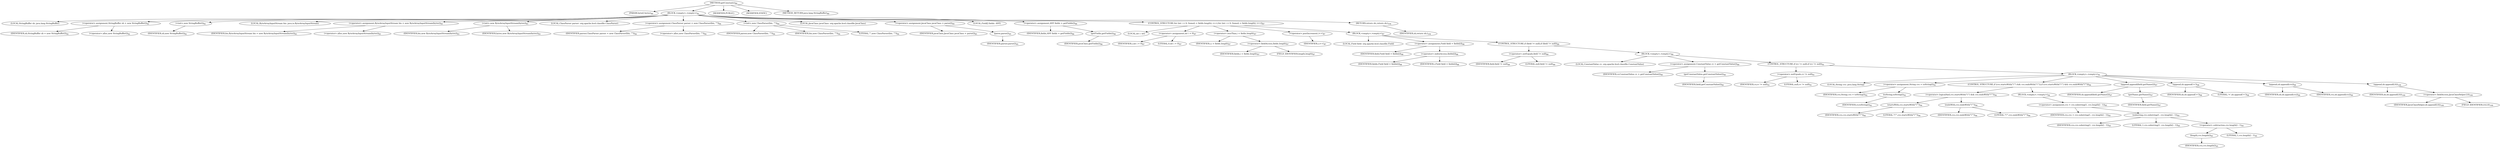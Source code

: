 digraph "getConstants" {  
"26" [label = <(METHOD,getConstants)<SUB>80</SUB>> ]
"27" [label = <(PARAM,byte[] bytes)<SUB>80</SUB>> ]
"28" [label = <(BLOCK,&lt;empty&gt;,&lt;empty&gt;)<SUB>81</SUB>> ]
"4" [label = <(LOCAL,StringBuffer sb: java.lang.StringBuffer)> ]
"29" [label = <(&lt;operator&gt;.assignment,StringBuffer sb = new StringBuffer())<SUB>82</SUB>> ]
"30" [label = <(IDENTIFIER,sb,StringBuffer sb = new StringBuffer())<SUB>82</SUB>> ]
"31" [label = <(&lt;operator&gt;.alloc,new StringBuffer())<SUB>82</SUB>> ]
"32" [label = <(&lt;init&gt;,new StringBuffer())<SUB>82</SUB>> ]
"3" [label = <(IDENTIFIER,sb,new StringBuffer())<SUB>82</SUB>> ]
"6" [label = <(LOCAL,ByteArrayInputStream bis: java.io.ByteArrayInputStream)> ]
"33" [label = <(&lt;operator&gt;.assignment,ByteArrayInputStream bis = new ByteArrayInputStream(bytes))<SUB>83</SUB>> ]
"34" [label = <(IDENTIFIER,bis,ByteArrayInputStream bis = new ByteArrayInputStream(bytes))<SUB>83</SUB>> ]
"35" [label = <(&lt;operator&gt;.alloc,new ByteArrayInputStream(bytes))<SUB>83</SUB>> ]
"36" [label = <(&lt;init&gt;,new ByteArrayInputStream(bytes))<SUB>83</SUB>> ]
"5" [label = <(IDENTIFIER,bis,new ByteArrayInputStream(bytes))<SUB>83</SUB>> ]
"37" [label = <(IDENTIFIER,bytes,new ByteArrayInputStream(bytes))<SUB>83</SUB>> ]
"8" [label = <(LOCAL,ClassParser parser: org.apache.bcel.classfile.ClassParser)> ]
"38" [label = <(&lt;operator&gt;.assignment,ClassParser parser = new ClassParser(bis, &quot;&quot;))<SUB>84</SUB>> ]
"39" [label = <(IDENTIFIER,parser,ClassParser parser = new ClassParser(bis, &quot;&quot;))<SUB>84</SUB>> ]
"40" [label = <(&lt;operator&gt;.alloc,new ClassParser(bis, &quot;&quot;))<SUB>84</SUB>> ]
"41" [label = <(&lt;init&gt;,new ClassParser(bis, &quot;&quot;))<SUB>84</SUB>> ]
"7" [label = <(IDENTIFIER,parser,new ClassParser(bis, &quot;&quot;))<SUB>84</SUB>> ]
"42" [label = <(IDENTIFIER,bis,new ClassParser(bis, &quot;&quot;))<SUB>84</SUB>> ]
"43" [label = <(LITERAL,&quot;&quot;,new ClassParser(bis, &quot;&quot;))<SUB>84</SUB>> ]
"44" [label = <(LOCAL,JavaClass javaClass: org.apache.bcel.classfile.JavaClass)> ]
"45" [label = <(&lt;operator&gt;.assignment,JavaClass javaClass = parse())<SUB>85</SUB>> ]
"46" [label = <(IDENTIFIER,javaClass,JavaClass javaClass = parse())<SUB>85</SUB>> ]
"47" [label = <(parse,parse())<SUB>85</SUB>> ]
"48" [label = <(IDENTIFIER,parser,parse())<SUB>85</SUB>> ]
"49" [label = <(LOCAL,Field[] fields: ANY)> ]
"50" [label = <(&lt;operator&gt;.assignment,ANY fields = getFields())<SUB>86</SUB>> ]
"51" [label = <(IDENTIFIER,fields,ANY fields = getFields())<SUB>86</SUB>> ]
"52" [label = <(getFields,getFields())<SUB>86</SUB>> ]
"53" [label = <(IDENTIFIER,javaClass,getFields())<SUB>86</SUB>> ]
"54" [label = <(CONTROL_STRUCTURE,for (int i = 0; Some(i &lt; fields.length); i++),for (int i = 0; Some(i &lt; fields.length); i++))<SUB>87</SUB>> ]
"55" [label = <(LOCAL,int i: int)> ]
"56" [label = <(&lt;operator&gt;.assignment,int i = 0)<SUB>87</SUB>> ]
"57" [label = <(IDENTIFIER,i,int i = 0)<SUB>87</SUB>> ]
"58" [label = <(LITERAL,0,int i = 0)<SUB>87</SUB>> ]
"59" [label = <(&lt;operator&gt;.lessThan,i &lt; fields.length)<SUB>87</SUB>> ]
"60" [label = <(IDENTIFIER,i,i &lt; fields.length)<SUB>87</SUB>> ]
"61" [label = <(&lt;operator&gt;.fieldAccess,fields.length)<SUB>87</SUB>> ]
"62" [label = <(IDENTIFIER,fields,i &lt; fields.length)<SUB>87</SUB>> ]
"63" [label = <(FIELD_IDENTIFIER,length,length)<SUB>87</SUB>> ]
"64" [label = <(&lt;operator&gt;.postIncrement,i++)<SUB>87</SUB>> ]
"65" [label = <(IDENTIFIER,i,i++)<SUB>87</SUB>> ]
"66" [label = <(BLOCK,&lt;empty&gt;,&lt;empty&gt;)<SUB>87</SUB>> ]
"67" [label = <(LOCAL,Field field: org.apache.bcel.classfile.Field)> ]
"68" [label = <(&lt;operator&gt;.assignment,Field field = fields[i])<SUB>88</SUB>> ]
"69" [label = <(IDENTIFIER,field,Field field = fields[i])<SUB>88</SUB>> ]
"70" [label = <(&lt;operator&gt;.indexAccess,fields[i])<SUB>88</SUB>> ]
"71" [label = <(IDENTIFIER,fields,Field field = fields[i])<SUB>88</SUB>> ]
"72" [label = <(IDENTIFIER,i,Field field = fields[i])<SUB>88</SUB>> ]
"73" [label = <(CONTROL_STRUCTURE,if (field != null),if (field != null))<SUB>89</SUB>> ]
"74" [label = <(&lt;operator&gt;.notEquals,field != null)<SUB>89</SUB>> ]
"75" [label = <(IDENTIFIER,field,field != null)<SUB>89</SUB>> ]
"76" [label = <(LITERAL,null,field != null)<SUB>89</SUB>> ]
"77" [label = <(BLOCK,&lt;empty&gt;,&lt;empty&gt;)<SUB>89</SUB>> ]
"78" [label = <(LOCAL,ConstantValue cv: org.apache.bcel.classfile.ConstantValue)> ]
"79" [label = <(&lt;operator&gt;.assignment,ConstantValue cv = getConstantValue())<SUB>90</SUB>> ]
"80" [label = <(IDENTIFIER,cv,ConstantValue cv = getConstantValue())<SUB>90</SUB>> ]
"81" [label = <(getConstantValue,getConstantValue())<SUB>90</SUB>> ]
"82" [label = <(IDENTIFIER,field,getConstantValue())<SUB>90</SUB>> ]
"83" [label = <(CONTROL_STRUCTURE,if (cv != null),if (cv != null))<SUB>91</SUB>> ]
"84" [label = <(&lt;operator&gt;.notEquals,cv != null)<SUB>91</SUB>> ]
"85" [label = <(IDENTIFIER,cv,cv != null)<SUB>91</SUB>> ]
"86" [label = <(LITERAL,null,cv != null)<SUB>91</SUB>> ]
"87" [label = <(BLOCK,&lt;empty&gt;,&lt;empty&gt;)<SUB>91</SUB>> ]
"88" [label = <(LOCAL,String cvs: java.lang.String)> ]
"89" [label = <(&lt;operator&gt;.assignment,String cvs = toString())<SUB>92</SUB>> ]
"90" [label = <(IDENTIFIER,cvs,String cvs = toString())<SUB>92</SUB>> ]
"91" [label = <(toString,toString())<SUB>92</SUB>> ]
"92" [label = <(IDENTIFIER,cv,toString())<SUB>92</SUB>> ]
"93" [label = <(CONTROL_STRUCTURE,if (cvs.startsWith(&quot;\&quot;&quot;) &amp;&amp; cvs.endsWith(&quot;\&quot;&quot;)),if (cvs.startsWith(&quot;\&quot;&quot;) &amp;&amp; cvs.endsWith(&quot;\&quot;&quot;)))<SUB>94</SUB>> ]
"94" [label = <(&lt;operator&gt;.logicalAnd,cvs.startsWith(&quot;\&quot;&quot;) &amp;&amp; cvs.endsWith(&quot;\&quot;&quot;))<SUB>94</SUB>> ]
"95" [label = <(startsWith,cvs.startsWith(&quot;\&quot;&quot;))<SUB>94</SUB>> ]
"96" [label = <(IDENTIFIER,cvs,cvs.startsWith(&quot;\&quot;&quot;))<SUB>94</SUB>> ]
"97" [label = <(LITERAL,&quot;\&quot;&quot;,cvs.startsWith(&quot;\&quot;&quot;))<SUB>94</SUB>> ]
"98" [label = <(endsWith,cvs.endsWith(&quot;\&quot;&quot;))<SUB>94</SUB>> ]
"99" [label = <(IDENTIFIER,cvs,cvs.endsWith(&quot;\&quot;&quot;))<SUB>94</SUB>> ]
"100" [label = <(LITERAL,&quot;\&quot;&quot;,cvs.endsWith(&quot;\&quot;&quot;))<SUB>94</SUB>> ]
"101" [label = <(BLOCK,&lt;empty&gt;,&lt;empty&gt;)<SUB>94</SUB>> ]
"102" [label = <(&lt;operator&gt;.assignment,cvs = cvs.substring(1, cvs.length() - 1))<SUB>95</SUB>> ]
"103" [label = <(IDENTIFIER,cvs,cvs = cvs.substring(1, cvs.length() - 1))<SUB>95</SUB>> ]
"104" [label = <(substring,cvs.substring(1, cvs.length() - 1))<SUB>95</SUB>> ]
"105" [label = <(IDENTIFIER,cvs,cvs.substring(1, cvs.length() - 1))<SUB>95</SUB>> ]
"106" [label = <(LITERAL,1,cvs.substring(1, cvs.length() - 1))<SUB>95</SUB>> ]
"107" [label = <(&lt;operator&gt;.subtraction,cvs.length() - 1)<SUB>95</SUB>> ]
"108" [label = <(length,cvs.length())<SUB>95</SUB>> ]
"109" [label = <(IDENTIFIER,cvs,cvs.length())<SUB>95</SUB>> ]
"110" [label = <(LITERAL,1,cvs.length() - 1)<SUB>95</SUB>> ]
"111" [label = <(append,append(field.getName()))<SUB>97</SUB>> ]
"112" [label = <(IDENTIFIER,sb,append(field.getName()))<SUB>97</SUB>> ]
"113" [label = <(getName,getName())<SUB>97</SUB>> ]
"114" [label = <(IDENTIFIER,field,getName())<SUB>97</SUB>> ]
"115" [label = <(append,sb.append('='))<SUB>98</SUB>> ]
"116" [label = <(IDENTIFIER,sb,sb.append('='))<SUB>98</SUB>> ]
"117" [label = <(LITERAL,'=',sb.append('='))<SUB>98</SUB>> ]
"118" [label = <(append,sb.append(cvs))<SUB>99</SUB>> ]
"119" [label = <(IDENTIFIER,sb,sb.append(cvs))<SUB>99</SUB>> ]
"120" [label = <(IDENTIFIER,cvs,sb.append(cvs))<SUB>99</SUB>> ]
"121" [label = <(append,sb.append(LS))<SUB>100</SUB>> ]
"122" [label = <(IDENTIFIER,sb,sb.append(LS))<SUB>100</SUB>> ]
"123" [label = <(&lt;operator&gt;.fieldAccess,JavaClassHelper.LS)<SUB>100</SUB>> ]
"124" [label = <(IDENTIFIER,JavaClassHelper,sb.append(LS))<SUB>100</SUB>> ]
"125" [label = <(FIELD_IDENTIFIER,LS,LS)<SUB>100</SUB>> ]
"126" [label = <(RETURN,return sb;,return sb;)<SUB>104</SUB>> ]
"127" [label = <(IDENTIFIER,sb,return sb;)<SUB>104</SUB>> ]
"128" [label = <(MODIFIER,PUBLIC)> ]
"129" [label = <(MODIFIER,STATIC)> ]
"130" [label = <(METHOD_RETURN,java.lang.StringBuffer)<SUB>80</SUB>> ]
  "26" -> "27" 
  "26" -> "28" 
  "26" -> "128" 
  "26" -> "129" 
  "26" -> "130" 
  "28" -> "4" 
  "28" -> "29" 
  "28" -> "32" 
  "28" -> "6" 
  "28" -> "33" 
  "28" -> "36" 
  "28" -> "8" 
  "28" -> "38" 
  "28" -> "41" 
  "28" -> "44" 
  "28" -> "45" 
  "28" -> "49" 
  "28" -> "50" 
  "28" -> "54" 
  "28" -> "126" 
  "29" -> "30" 
  "29" -> "31" 
  "32" -> "3" 
  "33" -> "34" 
  "33" -> "35" 
  "36" -> "5" 
  "36" -> "37" 
  "38" -> "39" 
  "38" -> "40" 
  "41" -> "7" 
  "41" -> "42" 
  "41" -> "43" 
  "45" -> "46" 
  "45" -> "47" 
  "47" -> "48" 
  "50" -> "51" 
  "50" -> "52" 
  "52" -> "53" 
  "54" -> "55" 
  "54" -> "56" 
  "54" -> "59" 
  "54" -> "64" 
  "54" -> "66" 
  "56" -> "57" 
  "56" -> "58" 
  "59" -> "60" 
  "59" -> "61" 
  "61" -> "62" 
  "61" -> "63" 
  "64" -> "65" 
  "66" -> "67" 
  "66" -> "68" 
  "66" -> "73" 
  "68" -> "69" 
  "68" -> "70" 
  "70" -> "71" 
  "70" -> "72" 
  "73" -> "74" 
  "73" -> "77" 
  "74" -> "75" 
  "74" -> "76" 
  "77" -> "78" 
  "77" -> "79" 
  "77" -> "83" 
  "79" -> "80" 
  "79" -> "81" 
  "81" -> "82" 
  "83" -> "84" 
  "83" -> "87" 
  "84" -> "85" 
  "84" -> "86" 
  "87" -> "88" 
  "87" -> "89" 
  "87" -> "93" 
  "87" -> "111" 
  "87" -> "115" 
  "87" -> "118" 
  "87" -> "121" 
  "89" -> "90" 
  "89" -> "91" 
  "91" -> "92" 
  "93" -> "94" 
  "93" -> "101" 
  "94" -> "95" 
  "94" -> "98" 
  "95" -> "96" 
  "95" -> "97" 
  "98" -> "99" 
  "98" -> "100" 
  "101" -> "102" 
  "102" -> "103" 
  "102" -> "104" 
  "104" -> "105" 
  "104" -> "106" 
  "104" -> "107" 
  "107" -> "108" 
  "107" -> "110" 
  "108" -> "109" 
  "111" -> "112" 
  "111" -> "113" 
  "113" -> "114" 
  "115" -> "116" 
  "115" -> "117" 
  "118" -> "119" 
  "118" -> "120" 
  "121" -> "122" 
  "121" -> "123" 
  "123" -> "124" 
  "123" -> "125" 
  "126" -> "127" 
}
